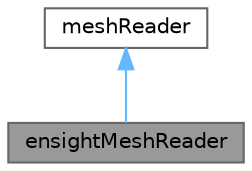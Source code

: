 digraph "ensightMeshReader"
{
 // LATEX_PDF_SIZE
  bgcolor="transparent";
  edge [fontname=Helvetica,fontsize=10,labelfontname=Helvetica,labelfontsize=10];
  node [fontname=Helvetica,fontsize=10,shape=box,height=0.2,width=0.4];
  Node1 [id="Node000001",label="ensightMeshReader",height=0.2,width=0.4,color="gray40", fillcolor="grey60", style="filled", fontcolor="black",tooltip="Notes."];
  Node2 -> Node1 [id="edge1_Node000001_Node000002",dir="back",color="steelblue1",style="solid",tooltip=" "];
  Node2 [id="Node000002",label="meshReader",height=0.2,width=0.4,color="gray40", fillcolor="white", style="filled",URL="$classFoam_1_1meshReader.html",tooltip="This class supports creating polyMeshes with baffles."];
}
